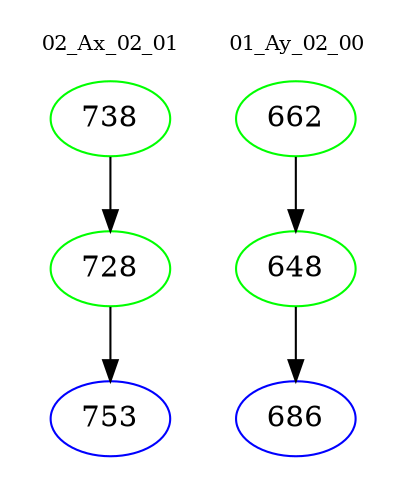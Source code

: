 digraph{
subgraph cluster_0 {
color = white
label = "02_Ax_02_01";
fontsize=10;
T0_738 [label="738", color="green"]
T0_738 -> T0_728 [color="black"]
T0_728 [label="728", color="green"]
T0_728 -> T0_753 [color="black"]
T0_753 [label="753", color="blue"]
}
subgraph cluster_1 {
color = white
label = "01_Ay_02_00";
fontsize=10;
T1_662 [label="662", color="green"]
T1_662 -> T1_648 [color="black"]
T1_648 [label="648", color="green"]
T1_648 -> T1_686 [color="black"]
T1_686 [label="686", color="blue"]
}
}

